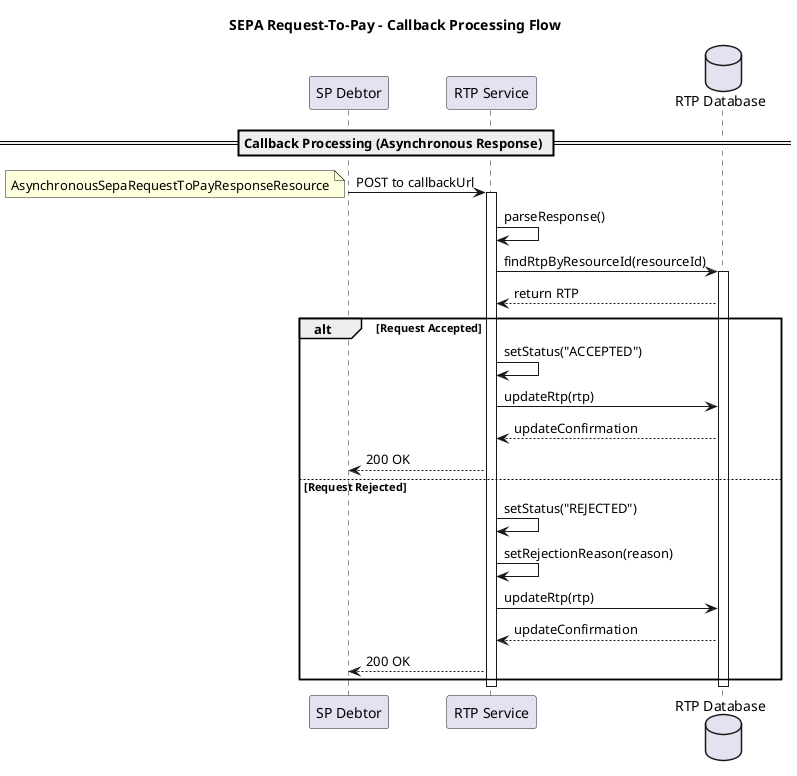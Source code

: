 @startuml
title SEPA Request-To-Pay - Callback Processing Flow

participant "SP Debtor" as SPDAPI
participant "RTP Service" as Service
database "RTP Database" as DB

== Callback Processing (Asynchronous Response) ==

SPDAPI -> Service: POST to callbackUrl
note left: AsynchronousSepaRequestToPayResponseResource
activate Service

Service -> Service: parseResponse()
Service -> DB: findRtpByResourceId(resourceId)
activate DB
DB --> Service: return RTP

alt Request Accepted
    Service -> Service: setStatus("ACCEPTED")
    Service -> DB: updateRtp(rtp)
    DB --> Service: updateConfirmation
    Service --> SPDAPI: 200 OK
else Request Rejected
    Service -> Service: setStatus("REJECTED")
    Service -> Service: setRejectionReason(reason)
    Service -> DB: updateRtp(rtp)
    DB --> Service: updateConfirmation
    Service --> SPDAPI: 200 OK
end

deactivate DB
deactivate Service

@enduml
